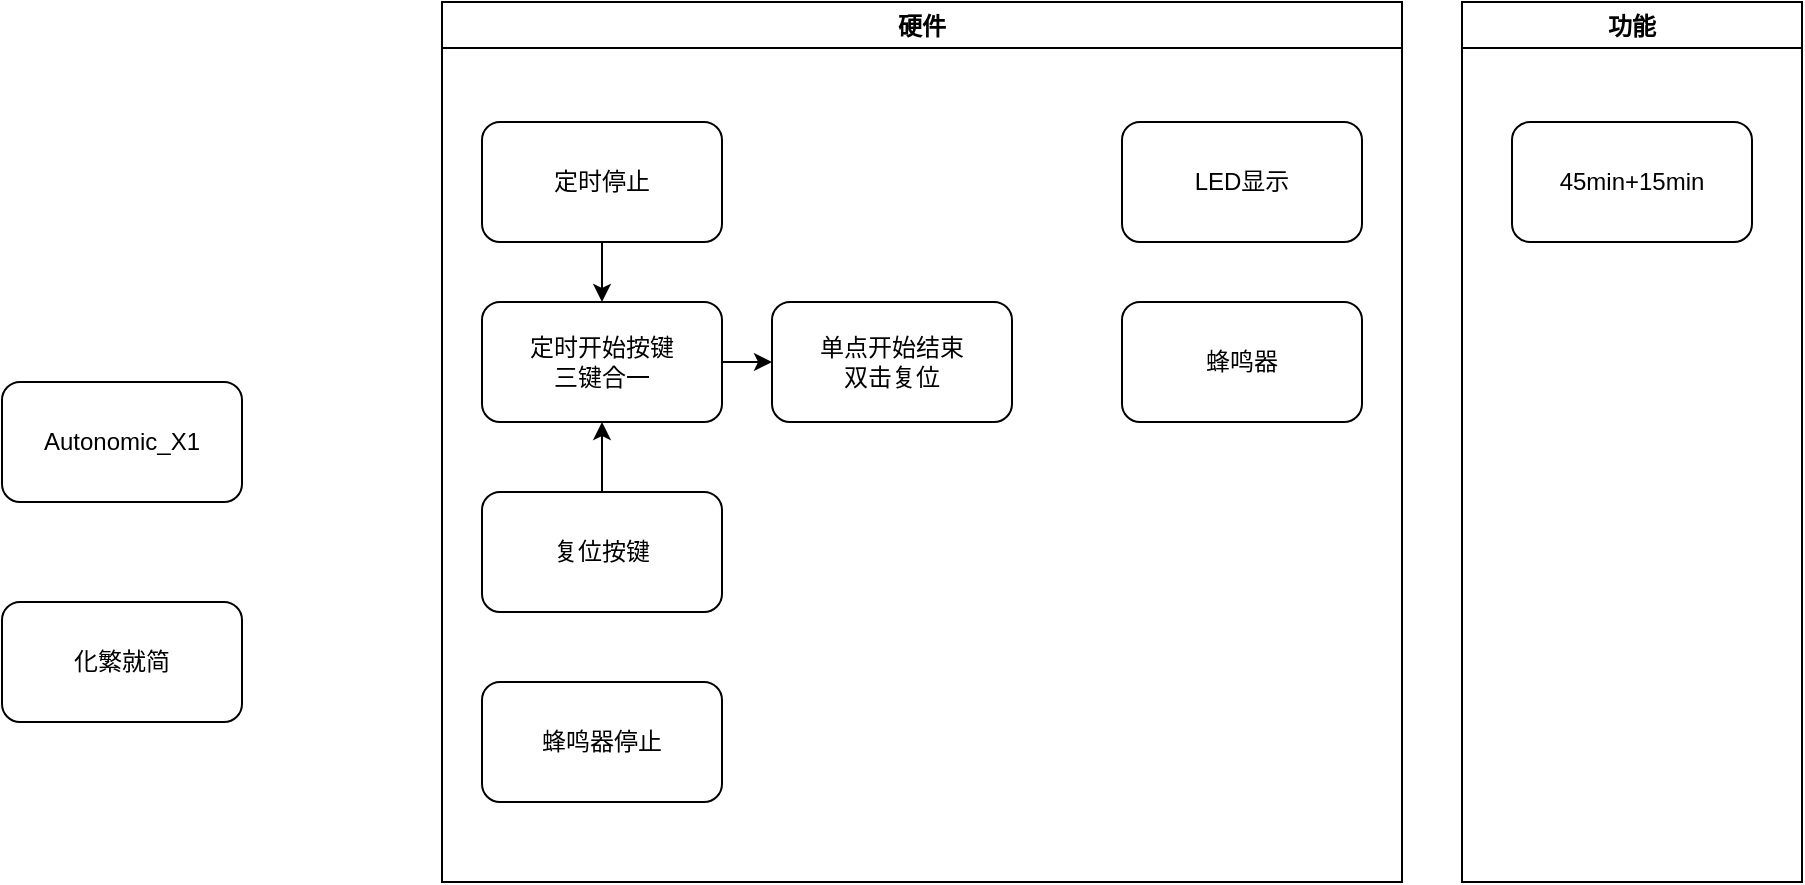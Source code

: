 <mxfile version="19.0.3" type="device"><diagram id="HQqP_wUIDwGx3ONKbqZH" name="第 1 页"><mxGraphModel dx="1422" dy="857" grid="1" gridSize="10" guides="1" tooltips="1" connect="1" arrows="1" fold="1" page="1" pageScale="1" pageWidth="1169" pageHeight="827" math="0" shadow="0"><root><mxCell id="0"/><mxCell id="1" parent="0"/><mxCell id="EtSIHB9Nqn09bRoKWi6C-1" value="Autonomic_X1" style="rounded=1;whiteSpace=wrap;html=1;" parent="1" vertex="1"><mxGeometry x="120" y="410" width="120" height="60" as="geometry"/></mxCell><mxCell id="EtSIHB9Nqn09bRoKWi6C-18" value="硬件" style="swimlane;glass=0;" parent="1" vertex="1"><mxGeometry x="340" y="220" width="480" height="440" as="geometry"/></mxCell><mxCell id="UTWNUYZzmliMHc-cHZCI-6" value="" style="edgeStyle=orthogonalEdgeStyle;rounded=0;orthogonalLoop=1;jettySize=auto;html=1;endArrow=classic;endFill=1;" edge="1" parent="EtSIHB9Nqn09bRoKWi6C-18" source="EtSIHB9Nqn09bRoKWi6C-3" target="EtSIHB9Nqn09bRoKWi6C-2"><mxGeometry relative="1" as="geometry"/></mxCell><mxCell id="EtSIHB9Nqn09bRoKWi6C-3" value="复位按键" style="rounded=1;whiteSpace=wrap;html=1;" parent="EtSIHB9Nqn09bRoKWi6C-18" vertex="1"><mxGeometry x="20" y="245" width="120" height="60" as="geometry"/></mxCell><mxCell id="UTWNUYZzmliMHc-cHZCI-8" value="" style="edgeStyle=orthogonalEdgeStyle;rounded=0;orthogonalLoop=1;jettySize=auto;html=1;endArrow=classic;endFill=1;" edge="1" parent="EtSIHB9Nqn09bRoKWi6C-18" source="EtSIHB9Nqn09bRoKWi6C-2" target="UTWNUYZzmliMHc-cHZCI-7"><mxGeometry relative="1" as="geometry"/></mxCell><mxCell id="EtSIHB9Nqn09bRoKWi6C-2" value="定时开始按键&lt;br&gt;三键合一" style="rounded=1;whiteSpace=wrap;html=1;" parent="EtSIHB9Nqn09bRoKWi6C-18" vertex="1"><mxGeometry x="20" y="150" width="120" height="60" as="geometry"/></mxCell><mxCell id="UTWNUYZzmliMHc-cHZCI-5" value="" style="edgeStyle=orthogonalEdgeStyle;rounded=0;orthogonalLoop=1;jettySize=auto;html=1;endArrow=classic;endFill=1;" edge="1" parent="EtSIHB9Nqn09bRoKWi6C-18" source="EtSIHB9Nqn09bRoKWi6C-8" target="EtSIHB9Nqn09bRoKWi6C-2"><mxGeometry relative="1" as="geometry"/></mxCell><mxCell id="EtSIHB9Nqn09bRoKWi6C-8" value="定时停止" style="rounded=1;whiteSpace=wrap;html=1;" parent="EtSIHB9Nqn09bRoKWi6C-18" vertex="1"><mxGeometry x="20" y="60" width="120" height="60" as="geometry"/></mxCell><mxCell id="EtSIHB9Nqn09bRoKWi6C-5" value="蜂鸣器停止" style="rounded=1;whiteSpace=wrap;html=1;" parent="EtSIHB9Nqn09bRoKWi6C-18" vertex="1"><mxGeometry x="20" y="340" width="120" height="60" as="geometry"/></mxCell><mxCell id="EtSIHB9Nqn09bRoKWi6C-9" value="LED显示" style="rounded=1;whiteSpace=wrap;html=1;" parent="EtSIHB9Nqn09bRoKWi6C-18" vertex="1"><mxGeometry x="340" y="60" width="120" height="60" as="geometry"/></mxCell><mxCell id="EtSIHB9Nqn09bRoKWi6C-10" value="蜂鸣器" style="rounded=1;whiteSpace=wrap;html=1;" parent="EtSIHB9Nqn09bRoKWi6C-18" vertex="1"><mxGeometry x="340" y="150" width="120" height="60" as="geometry"/></mxCell><mxCell id="UTWNUYZzmliMHc-cHZCI-7" value="单点开始结束&lt;br&gt;双击复位" style="rounded=1;whiteSpace=wrap;html=1;" vertex="1" parent="EtSIHB9Nqn09bRoKWi6C-18"><mxGeometry x="165" y="150" width="120" height="60" as="geometry"/></mxCell><mxCell id="EtSIHB9Nqn09bRoKWi6C-19" value="功能" style="swimlane;glass=0;" parent="1" vertex="1"><mxGeometry x="850" y="220" width="170" height="440" as="geometry"><mxRectangle x="790" y="220" width="60" height="23" as="alternateBounds"/></mxGeometry></mxCell><mxCell id="EtSIHB9Nqn09bRoKWi6C-6" value="45min+15min" style="rounded=1;whiteSpace=wrap;html=1;" parent="EtSIHB9Nqn09bRoKWi6C-19" vertex="1"><mxGeometry x="25" y="60" width="120" height="60" as="geometry"/></mxCell><mxCell id="EtSIHB9Nqn09bRoKWi6C-23" value="化繁就简" style="rounded=1;whiteSpace=wrap;html=1;glass=0;" parent="1" vertex="1"><mxGeometry x="120" y="520" width="120" height="60" as="geometry"/></mxCell></root></mxGraphModel></diagram></mxfile>